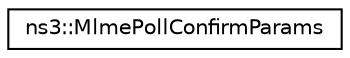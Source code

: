 digraph "Graphical Class Hierarchy"
{
 // LATEX_PDF_SIZE
  edge [fontname="Helvetica",fontsize="10",labelfontname="Helvetica",labelfontsize="10"];
  node [fontname="Helvetica",fontsize="10",shape=record];
  rankdir="LR";
  Node0 [label="ns3::MlmePollConfirmParams",height=0.2,width=0.4,color="black", fillcolor="white", style="filled",URL="$structns3_1_1_mlme_poll_confirm_params.html",tooltip="MLME-START.confirm params."];
}
